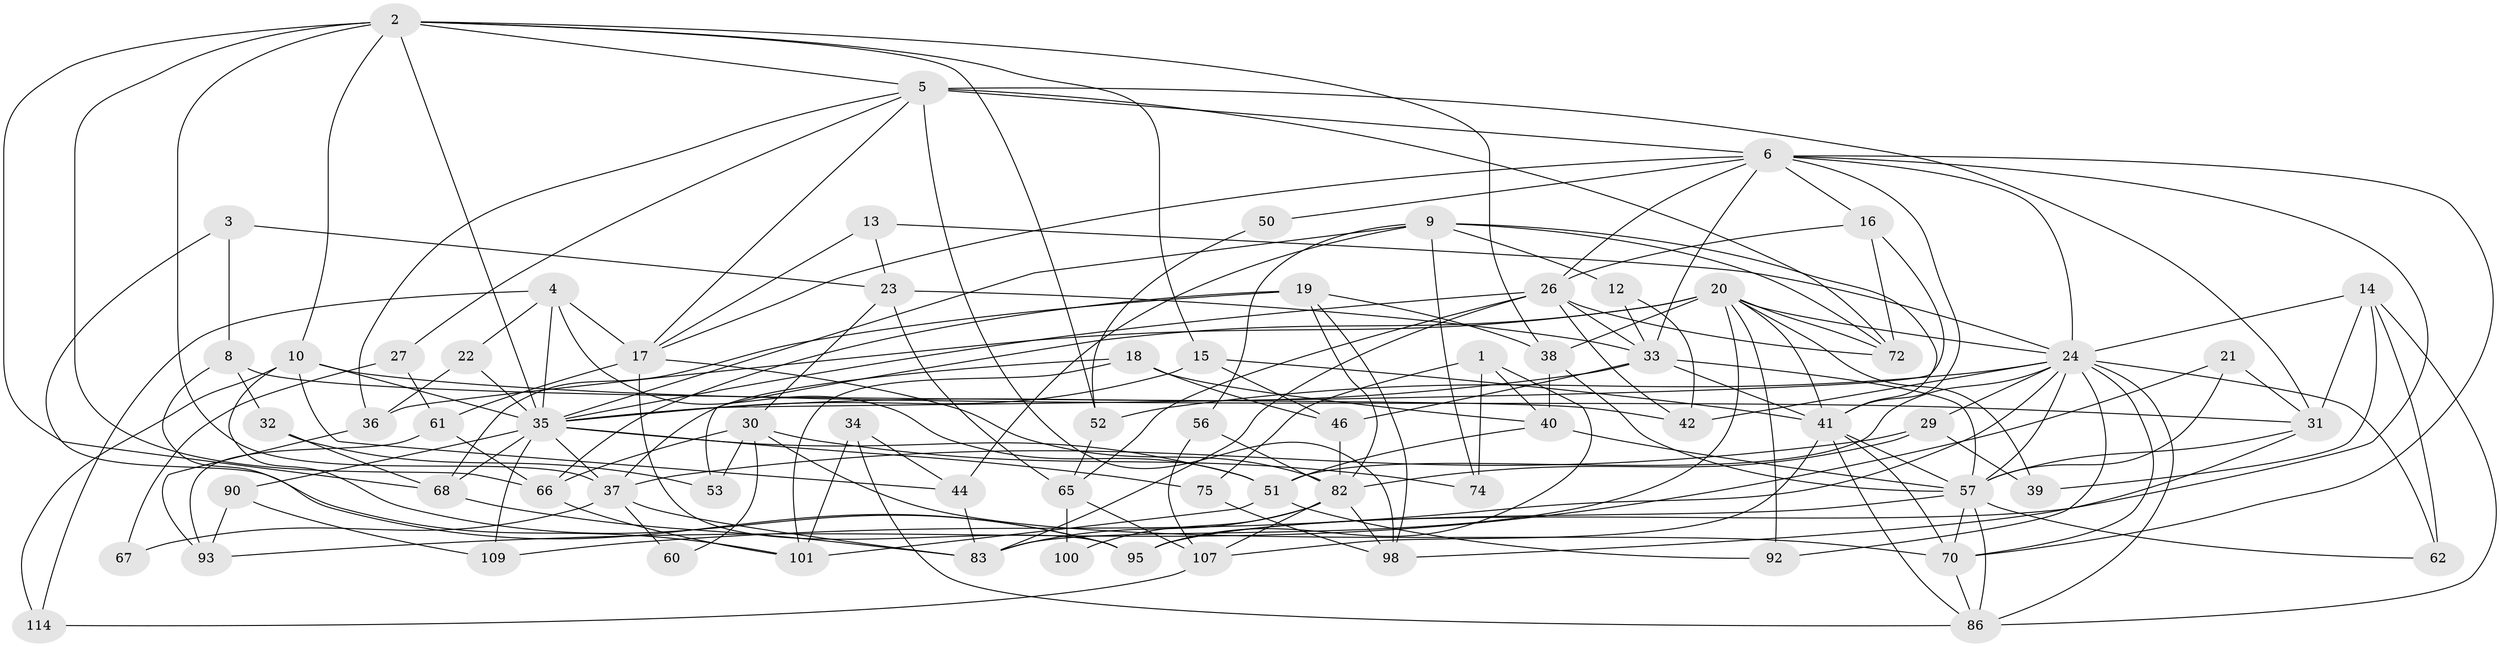 // original degree distribution, {4: 0.2288135593220339, 3: 0.3305084745762712, 5: 0.17796610169491525, 6: 0.11864406779661017, 2: 0.11016949152542373, 9: 0.00847457627118644, 8: 0.01694915254237288, 7: 0.00847457627118644}
// Generated by graph-tools (version 1.1) at 2025/18/03/04/25 18:18:43]
// undirected, 70 vertices, 179 edges
graph export_dot {
graph [start="1"]
  node [color=gray90,style=filled];
  1;
  2 [super="+48+11"];
  3;
  4 [super="+54"];
  5 [super="+25+7"];
  6 [super="+88+28"];
  8;
  9 [super="+76"];
  10 [super="+45"];
  12;
  13;
  14 [super="+97"];
  15;
  16;
  17 [super="+106"];
  18;
  19;
  20 [super="+87+47"];
  21;
  22 [super="+59"];
  23;
  24 [super="+73"];
  26 [super="+115"];
  27;
  29;
  30;
  31 [super="+99"];
  32;
  33 [super="+81+108"];
  34;
  35 [super="+91+49"];
  36;
  37 [super="+58"];
  38 [super="+80"];
  39;
  40;
  41 [super="+64"];
  42 [super="+43"];
  44;
  46 [super="+102"];
  50;
  51 [super="+55"];
  52;
  53;
  56;
  57 [super="+63"];
  60;
  61;
  62 [super="+105"];
  65;
  66 [super="+94"];
  67;
  68 [super="+84"];
  70 [super="+110"];
  72 [super="+79"];
  74;
  75;
  82 [super="+112+103"];
  83;
  86;
  90;
  92;
  93;
  95;
  98;
  100;
  101 [super="+113"];
  107;
  109;
  114;
  1 -- 75;
  1 -- 95;
  1 -- 40;
  1 -- 74;
  2 -- 5;
  2 -- 52;
  2 -- 66;
  2 -- 68;
  2 -- 35;
  2 -- 37;
  2 -- 15;
  2 -- 10;
  2 -- 38;
  3 -- 95;
  3 -- 23;
  3 -- 8;
  4 -- 51;
  4 -- 114;
  4 -- 22;
  4 -- 17;
  4 -- 35 [weight=2];
  5 -- 17;
  5 -- 31;
  5 -- 98;
  5 -- 36;
  5 -- 72;
  5 -- 27;
  5 -- 6 [weight=2];
  6 -- 95;
  6 -- 41 [weight=2];
  6 -- 33;
  6 -- 24;
  6 -- 16;
  6 -- 17;
  6 -- 50;
  6 -- 70;
  6 -- 26;
  8 -- 32;
  8 -- 42;
  8 -- 101;
  9 -- 12;
  9 -- 74;
  9 -- 56;
  9 -- 72;
  9 -- 44;
  9 -- 41;
  9 -- 35;
  10 -- 114;
  10 -- 44;
  10 -- 35;
  10 -- 95;
  10 -- 31;
  12 -- 33;
  12 -- 42;
  13 -- 23;
  13 -- 17;
  13 -- 24;
  14 -- 86;
  14 -- 62;
  14 -- 39;
  14 -- 31;
  14 -- 24;
  15 -- 41;
  15 -- 46;
  15 -- 35;
  16 -- 72;
  16 -- 35;
  16 -- 26;
  17 -- 95;
  17 -- 61;
  17 -- 82;
  18 -- 37;
  18 -- 40;
  18 -- 46;
  18 -- 101;
  19 -- 66;
  19 -- 98;
  19 -- 82;
  19 -- 68;
  19 -- 38;
  20 -- 36;
  20 -- 72;
  20 -- 53;
  20 -- 39;
  20 -- 41;
  20 -- 83;
  20 -- 92;
  20 -- 24;
  20 -- 38;
  21 -- 93;
  21 -- 31;
  21 -- 57;
  22 -- 35;
  22 -- 36;
  23 -- 30;
  23 -- 65;
  23 -- 33;
  24 -- 57;
  24 -- 70;
  24 -- 42;
  24 -- 109;
  24 -- 51;
  24 -- 52;
  24 -- 86;
  24 -- 92;
  24 -- 29;
  24 -- 62;
  26 -- 42;
  26 -- 65;
  26 -- 35;
  26 -- 33;
  26 -- 72;
  26 -- 83;
  27 -- 61;
  27 -- 67;
  29 -- 82;
  29 -- 37;
  29 -- 39;
  30 -- 74;
  30 -- 53;
  30 -- 60;
  30 -- 70;
  30 -- 66;
  31 -- 98;
  31 -- 57 [weight=2];
  32 -- 53;
  32 -- 68;
  33 -- 35 [weight=2];
  33 -- 41;
  33 -- 46;
  33 -- 57;
  34 -- 44;
  34 -- 86;
  34 -- 101;
  35 -- 75;
  35 -- 90;
  35 -- 37;
  35 -- 109;
  35 -- 51;
  35 -- 68;
  36 -- 93;
  37 -- 67;
  37 -- 83;
  37 -- 60;
  38 -- 40;
  38 -- 57 [weight=2];
  40 -- 51;
  40 -- 57;
  41 -- 70;
  41 -- 107;
  41 -- 86;
  41 -- 57;
  44 -- 83;
  46 -- 82;
  50 -- 52;
  51 -- 92;
  51 -- 101;
  52 -- 65;
  56 -- 107;
  56 -- 82;
  57 -- 70;
  57 -- 86;
  57 -- 95;
  57 -- 62;
  61 -- 93;
  61 -- 66;
  65 -- 100;
  65 -- 107;
  66 -- 101;
  68 -- 83;
  70 -- 86;
  75 -- 98;
  82 -- 100;
  82 -- 83;
  82 -- 98;
  82 -- 107;
  90 -- 109;
  90 -- 93;
  107 -- 114;
}
